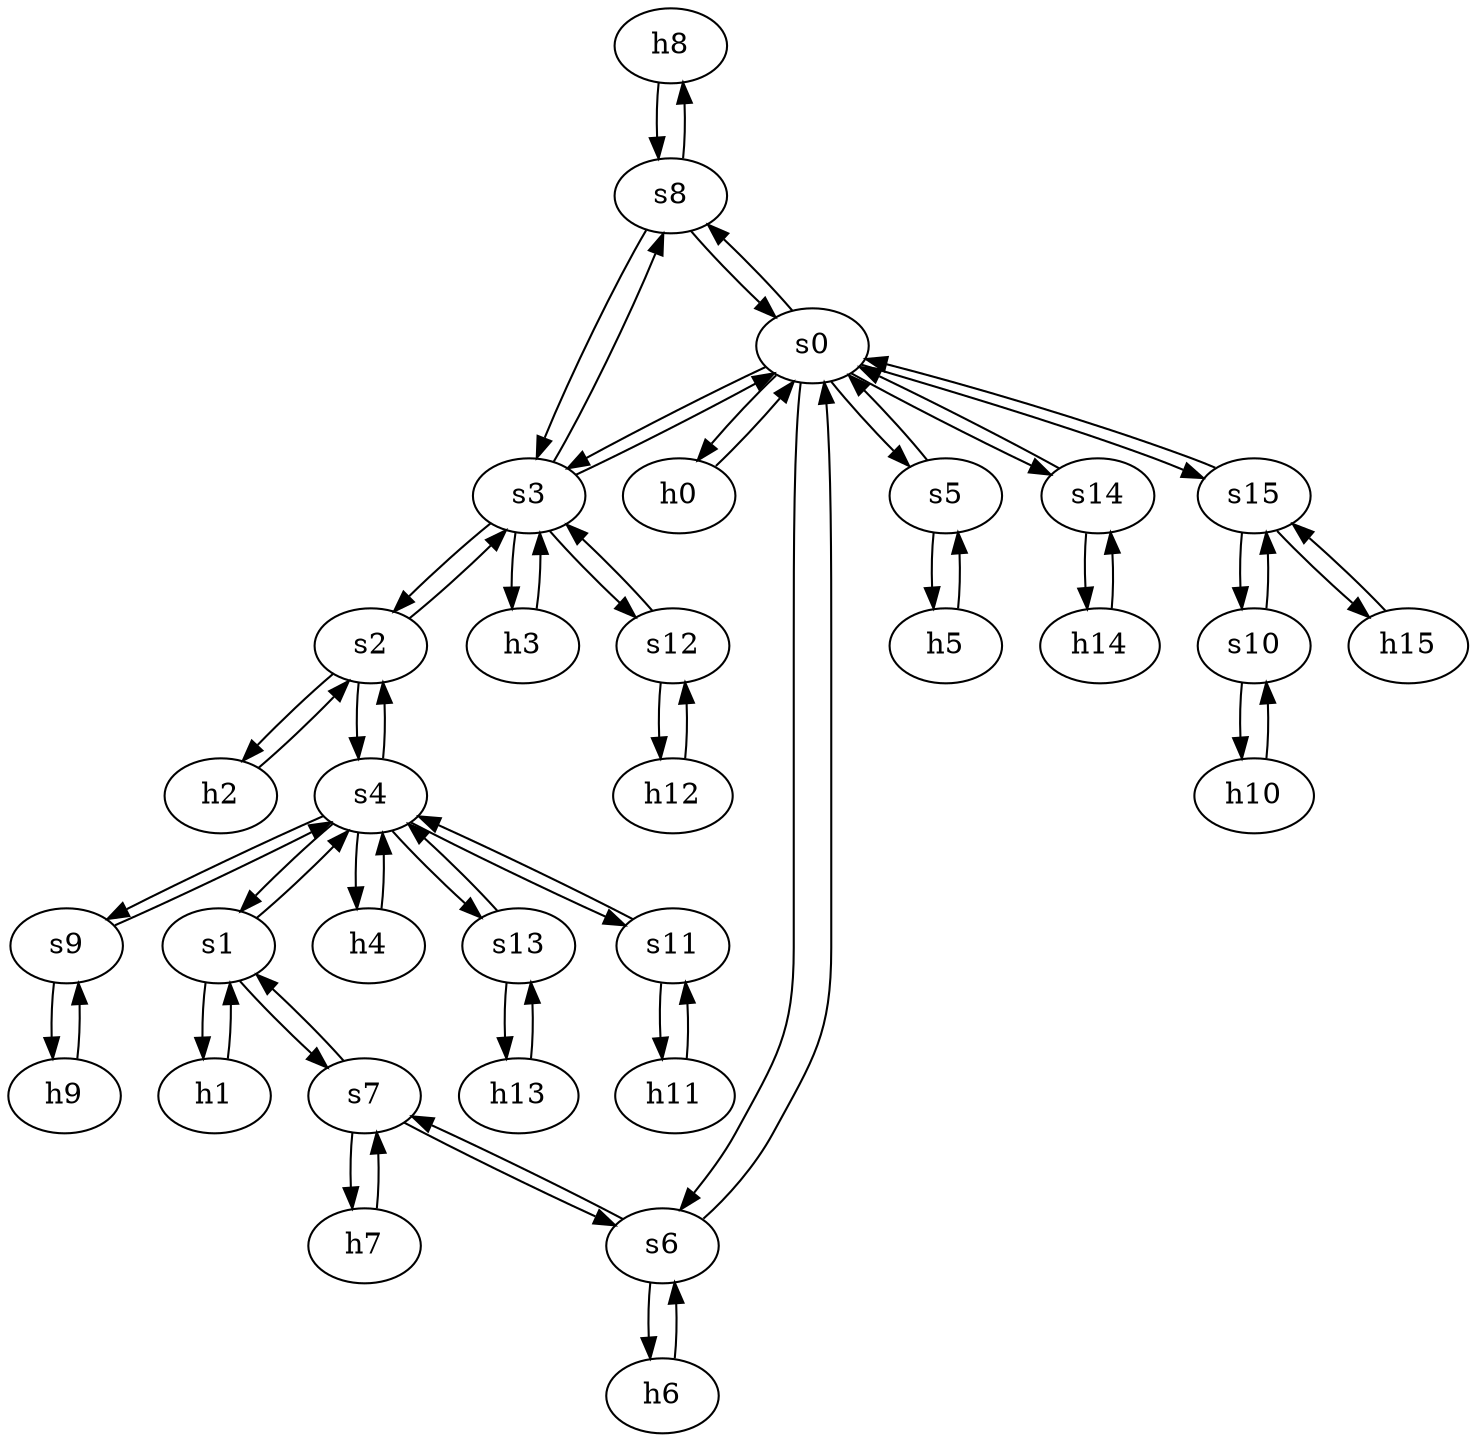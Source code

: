 strict digraph KentMan {
	h8	 [ip="111.0.8.8",
		mac="00:00:00:00:8:8",
		type=host];
	s8	 [id=8,
		type=switch];
	h8 -> s8	 [capacity="1Gbps",
		cost=1,
		dst_port=1,
		src_port=1];
	h9	 [ip="111.0.9.9",
		mac="00:00:00:00:9:9",
		type=host];
	s9	 [id=9,
		type=switch];
	h9 -> s9	 [capacity="1Gbps",
		cost=1,
		dst_port=1,
		src_port=1];
	h2	 [ip="111.0.2.2",
		mac="00:00:00:00:2:2",
		type=host];
	s2	 [id=2,
		type=switch];
	h2 -> s2	 [capacity="1Gbps",
		cost=1,
		dst_port=1,
		src_port=1];
	h3	 [ip="111.0.3.3",
		mac="00:00:00:00:3:3",
		type=host];
	s3	 [id=3,
		type=switch];
	h3 -> s3	 [capacity="1Gbps",
		cost=1,
		dst_port=1,
		src_port=1];
	h0	 [ip="111.0.0.0",
		mac="00:00:00:00:0:0",
		type=host];
	s0	 [id=0,
		type=switch];
	h0 -> s0	 [capacity="1Gbps",
		cost=1,
		dst_port=1,
		src_port=1];
	h1	 [ip="111.0.1.1",
		mac="00:00:00:00:1:1",
		type=host];
	s1	 [id=1,
		type=switch];
	h1 -> s1	 [capacity="1Gbps",
		cost=1,
		dst_port=1,
		src_port=1];
	h6	 [ip="111.0.6.6",
		mac="00:00:00:00:6:6",
		type=host];
	s6	 [id=6,
		type=switch];
	h6 -> s6	 [capacity="1Gbps",
		cost=1,
		dst_port=1,
		src_port=1];
	h7	 [ip="111.0.7.7",
		mac="00:00:00:00:7:7",
		type=host];
	s7	 [id=7,
		type=switch];
	h7 -> s7	 [capacity="1Gbps",
		cost=1,
		dst_port=1,
		src_port=1];
	h4	 [ip="111.0.4.4",
		mac="00:00:00:00:4:4",
		type=host];
	s4	 [id=4,
		type=switch];
	h4 -> s4	 [capacity="1Gbps",
		cost=1,
		dst_port=1,
		src_port=1];
	h5	 [ip="111.0.5.5",
		mac="00:00:00:00:5:5",
		type=host];
	s5	 [id=5,
		type=switch];
	h5 -> s5	 [capacity="1Gbps",
		cost=1,
		dst_port=1,
		src_port=1];
	s9 -> s4	 [capacity="1Gbps",
		cost=1,
		dst_port=6,
		src_port=2];
	s9 -> h9	 [capacity="1Gbps",
		cost=1,
		dst_port=1,
		src_port=1];
	s8 -> h8	 [capacity="1Gbps",
		cost=1,
		dst_port=1,
		src_port=1];
	s8 -> s0	 [capacity="1Gbps",
		cost=1,
		dst_port=5,
		src_port=2];
	s8 -> s3	 [capacity="1Gbps",
		cost=1,
		dst_port=4,
		src_port=3];
	s3 -> h3	 [capacity="1Gbps",
		cost=1,
		dst_port=1,
		src_port=1];
	s12	 [id=12,
		type=switch];
	s3 -> s12	 [capacity="1Gbps",
		cost=1,
		dst_port=2,
		src_port=5];
	s3 -> s0	 [capacity="1Gbps",
		cost=1,
		dst_port=2,
		src_port=2];
	s3 -> s8	 [capacity="1Gbps",
		cost=1,
		dst_port=3,
		src_port=4];
	s3 -> s2	 [capacity="1Gbps",
		cost=1,
		dst_port=2,
		src_port=3];
	s2 -> s4	 [capacity="1Gbps",
		cost=1,
		dst_port=3,
		src_port=3];
	s2 -> h2	 [capacity="1Gbps",
		cost=1,
		dst_port=1,
		src_port=1];
	s2 -> s3	 [capacity="1Gbps",
		cost=1,
		dst_port=3,
		src_port=2];
	s1 -> h1	 [capacity="1Gbps",
		cost=1,
		dst_port=1,
		src_port=1];
	s1 -> s4	 [capacity="1Gbps",
		cost=1,
		dst_port=2,
		src_port=2];
	s1 -> s7	 [capacity="1Gbps",
		cost=1,
		dst_port=2,
		src_port=3];
	s14	 [id=14,
		type=switch];
	s0 -> s14	 [capacity="1Gbps",
		cost=1,
		dst_port=2,
		src_port=6];
	s15	 [id=15,
		type=switch];
	s0 -> s15	 [capacity="1Gbps",
		cost=1,
		dst_port=2,
		src_port=7];
	s0 -> s6	 [capacity="1Gbps",
		cost=1,
		dst_port=2,
		src_port=4];
	s0 -> h0	 [capacity="1Gbps",
		cost=1,
		dst_port=1,
		src_port=1];
	s0 -> s5	 [capacity="1Gbps",
		cost=1,
		dst_port=2,
		src_port=3];
	s0 -> s8	 [capacity="1Gbps",
		cost=1,
		dst_port=2,
		src_port=5];
	s0 -> s3	 [capacity="1Gbps",
		cost=1,
		dst_port=2,
		src_port=2];
	s7 -> s1	 [capacity="1Gbps",
		cost=1,
		dst_port=3,
		src_port=2];
	s7 -> s6	 [capacity="1Gbps",
		cost=1,
		dst_port=3,
		src_port=3];
	s7 -> h7	 [capacity="1Gbps",
		cost=1,
		dst_port=1,
		src_port=1];
	s6 -> s0	 [capacity="1Gbps",
		cost=1,
		dst_port=4,
		src_port=2];
	s6 -> s7	 [capacity="1Gbps",
		cost=1,
		dst_port=3,
		src_port=3];
	s6 -> h6	 [capacity="1Gbps",
		cost=1,
		dst_port=1,
		src_port=1];
	s5 -> h5	 [capacity="1Gbps",
		cost=1,
		dst_port=1,
		src_port=1];
	s5 -> s0	 [capacity="1Gbps",
		cost=1,
		dst_port=3,
		src_port=2];
	s4 -> s1	 [capacity="1Gbps",
		cost=1,
		dst_port=2,
		src_port=2];
	s13	 [id=13,
		type=switch];
	s4 -> s13	 [capacity="1Gbps",
		cost=1,
		dst_port=2,
		src_port=5];
	s11	 [id=11,
		type=switch];
	s4 -> s11	 [capacity="1Gbps",
		cost=1,
		dst_port=2,
		src_port=4];
	s4 -> s9	 [capacity="1Gbps",
		cost=1,
		dst_port=2,
		src_port=6];
	s4 -> s2	 [capacity="1Gbps",
		cost=1,
		dst_port=3,
		src_port=3];
	s4 -> h4	 [capacity="1Gbps",
		cost=1,
		dst_port=1,
		src_port=1];
	s13 -> s4	 [capacity="1Gbps",
		cost=1,
		dst_port=5,
		src_port=2];
	h13	 [ip="111.0.13.13",
		mac="00:00:00:00:13:13",
		type=host];
	s13 -> h13	 [capacity="1Gbps",
		cost=1,
		dst_port=1,
		src_port=1];
	h12	 [ip="111.0.12.12",
		mac="00:00:00:00:12:12",
		type=host];
	s12 -> h12	 [capacity="1Gbps",
		cost=1,
		dst_port=1,
		src_port=1];
	s12 -> s3	 [capacity="1Gbps",
		cost=1,
		dst_port=5,
		src_port=2];
	s11 -> s4	 [capacity="1Gbps",
		cost=1,
		dst_port=4,
		src_port=2];
	h11	 [ip="111.0.11.11",
		mac="00:00:00:00:11:11",
		type=host];
	s11 -> h11	 [capacity="1Gbps",
		cost=1,
		dst_port=1,
		src_port=1];
	s10	 [id=10,
		type=switch];
	s10 -> s15	 [capacity="1Gbps",
		cost=1,
		dst_port=3,
		src_port=2];
	h10	 [ip="111.0.10.10",
		mac="00:00:00:00:10:10",
		type=host];
	s10 -> h10	 [capacity="1Gbps",
		cost=1,
		dst_port=1,
		src_port=1];
	s15 -> s10	 [capacity="1Gbps",
		cost=1,
		dst_port=2,
		src_port=3];
	s15 -> s0	 [capacity="1Gbps",
		cost=1,
		dst_port=7,
		src_port=2];
	h15	 [ip="111.0.15.15",
		mac="00:00:00:00:15:15",
		type=host];
	s15 -> h15	 [capacity="1Gbps",
		cost=1,
		dst_port=1,
		src_port=1];
	s14 -> s0	 [capacity="1Gbps",
		cost=1,
		dst_port=6,
		src_port=2];
	h14	 [ip="111.0.14.14",
		mac="00:00:00:00:14:14",
		type=host];
	s14 -> h14	 [capacity="1Gbps",
		cost=1,
		dst_port=1,
		src_port=1];
	h10 -> s10	 [capacity="1Gbps",
		cost=1,
		dst_port=1,
		src_port=1];
	h11 -> s11	 [capacity="1Gbps",
		cost=1,
		dst_port=1,
		src_port=1];
	h12 -> s12	 [capacity="1Gbps",
		cost=1,
		dst_port=1,
		src_port=1];
	h13 -> s13	 [capacity="1Gbps",
		cost=1,
		dst_port=1,
		src_port=1];
	h14 -> s14	 [capacity="1Gbps",
		cost=1,
		dst_port=1,
		src_port=1];
	h15 -> s15	 [capacity="1Gbps",
		cost=1,
		dst_port=1,
		src_port=1];
}
